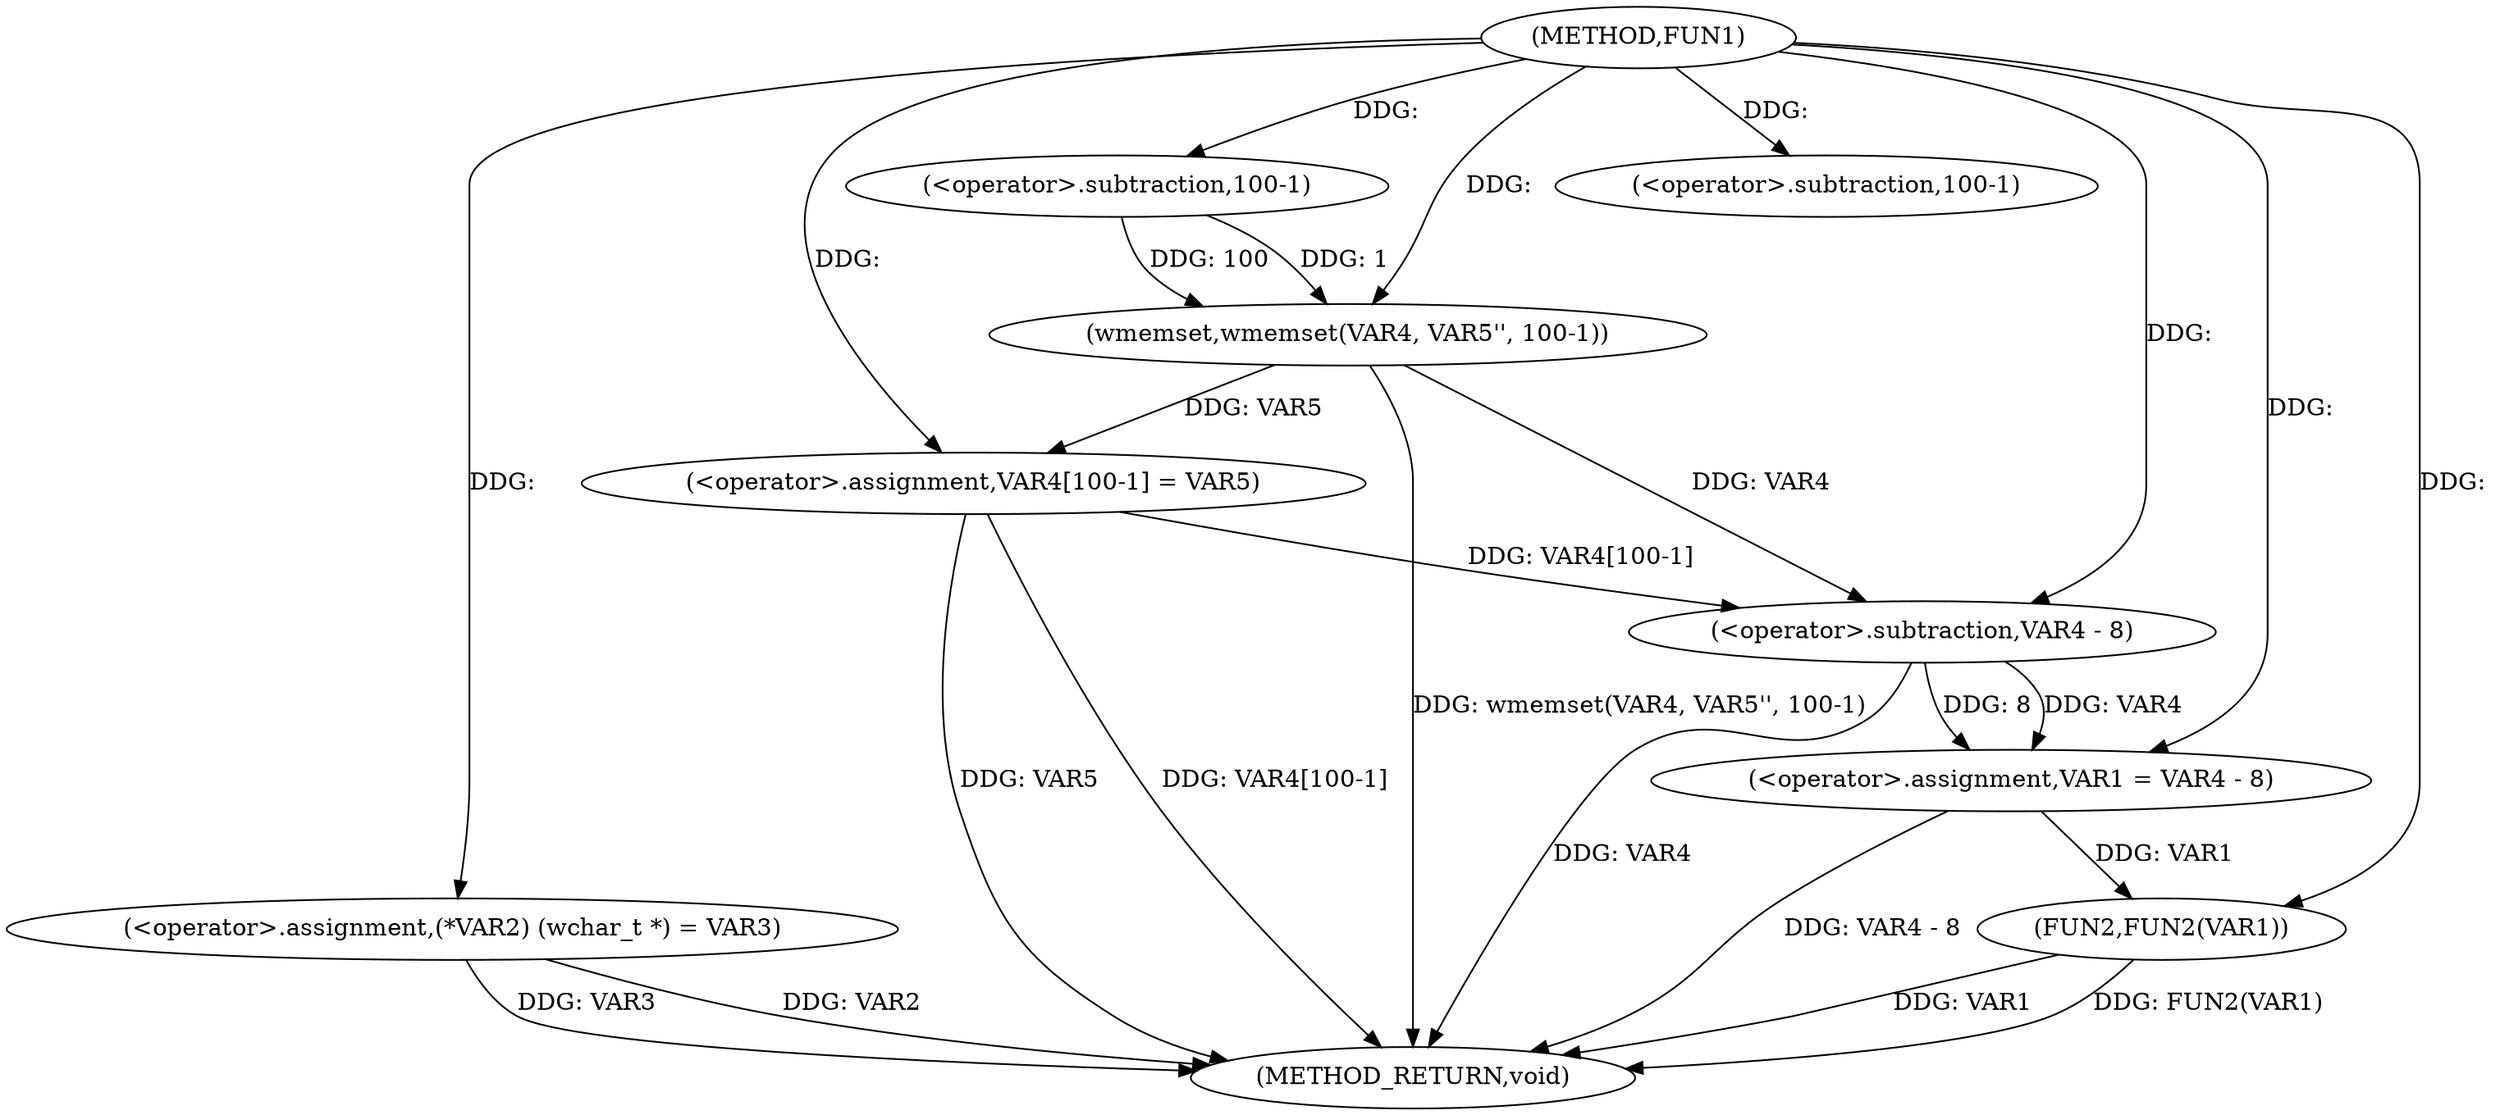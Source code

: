 digraph FUN1 {  
"1000100" [label = "(METHOD,FUN1)" ]
"1000128" [label = "(METHOD_RETURN,void)" ]
"1000104" [label = "(<operator>.assignment,(*VAR2) (wchar_t *) = VAR3)" ]
"1000108" [label = "(wmemset,wmemset(VAR4, VAR5'', 100-1))" ]
"1000111" [label = "(<operator>.subtraction,100-1)" ]
"1000114" [label = "(<operator>.assignment,VAR4[100-1] = VAR5)" ]
"1000117" [label = "(<operator>.subtraction,100-1)" ]
"1000121" [label = "(<operator>.assignment,VAR1 = VAR4 - 8)" ]
"1000123" [label = "(<operator>.subtraction,VAR4 - 8)" ]
"1000126" [label = "(FUN2,FUN2(VAR1))" ]
  "1000126" -> "1000128"  [ label = "DDG: FUN2(VAR1)"] 
  "1000108" -> "1000128"  [ label = "DDG: wmemset(VAR4, VAR5'', 100-1)"] 
  "1000104" -> "1000128"  [ label = "DDG: VAR2"] 
  "1000121" -> "1000128"  [ label = "DDG: VAR4 - 8"] 
  "1000126" -> "1000128"  [ label = "DDG: VAR1"] 
  "1000114" -> "1000128"  [ label = "DDG: VAR5"] 
  "1000104" -> "1000128"  [ label = "DDG: VAR3"] 
  "1000123" -> "1000128"  [ label = "DDG: VAR4"] 
  "1000114" -> "1000128"  [ label = "DDG: VAR4[100-1]"] 
  "1000100" -> "1000104"  [ label = "DDG: "] 
  "1000100" -> "1000108"  [ label = "DDG: "] 
  "1000111" -> "1000108"  [ label = "DDG: 100"] 
  "1000111" -> "1000108"  [ label = "DDG: 1"] 
  "1000100" -> "1000111"  [ label = "DDG: "] 
  "1000108" -> "1000114"  [ label = "DDG: VAR5"] 
  "1000100" -> "1000114"  [ label = "DDG: "] 
  "1000100" -> "1000117"  [ label = "DDG: "] 
  "1000123" -> "1000121"  [ label = "DDG: VAR4"] 
  "1000123" -> "1000121"  [ label = "DDG: 8"] 
  "1000100" -> "1000121"  [ label = "DDG: "] 
  "1000114" -> "1000123"  [ label = "DDG: VAR4[100-1]"] 
  "1000108" -> "1000123"  [ label = "DDG: VAR4"] 
  "1000100" -> "1000123"  [ label = "DDG: "] 
  "1000121" -> "1000126"  [ label = "DDG: VAR1"] 
  "1000100" -> "1000126"  [ label = "DDG: "] 
}
